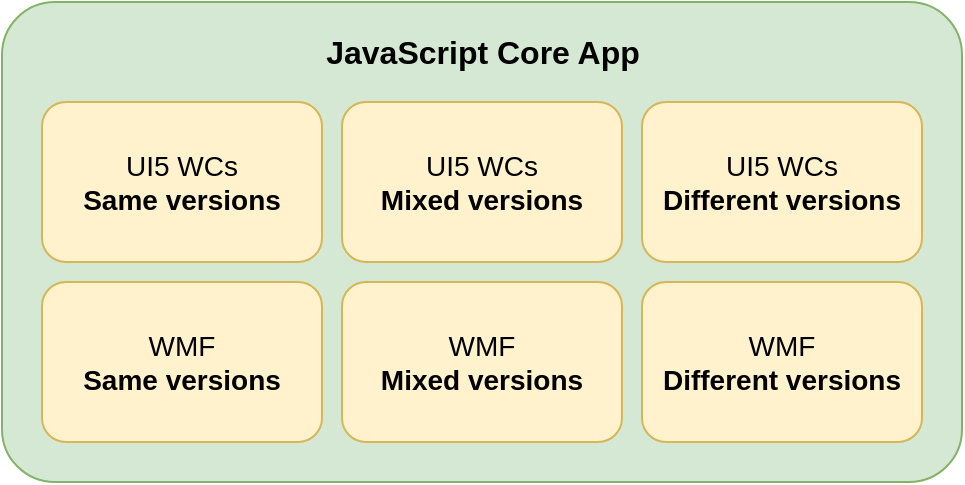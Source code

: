 <mxfile version="17.0.0" type="device"><diagram id="9KSdz3jgCfm3cOLJ9oZE" name="Page-1"><mxGraphModel dx="1186" dy="618" grid="1" gridSize="10" guides="1" tooltips="1" connect="1" arrows="1" fold="1" page="1" pageScale="1" pageWidth="827" pageHeight="1169" math="0" shadow="0"><root><mxCell id="0"/><mxCell id="1" parent="0"/><mxCell id="VfM4pPvuvPATd4OUotuL-1" value="" style="rounded=1;whiteSpace=wrap;html=1;fillColor=#d5e8d4;strokeColor=#82b366;arcSize=11;" parent="1" vertex="1"><mxGeometry x="10" y="10" width="480" height="240" as="geometry"/></mxCell><mxCell id="VfM4pPvuvPATd4OUotuL-13" value="" style="shape=image;verticalLabelPosition=bottom;labelBackgroundColor=default;verticalAlign=top;aspect=fixed;imageAspect=0;image=https://miro.medium.com/max/343/1*NzA_oVQgN-6C6sHAoJD5ow.png;clipPath=inset(0% 0% 31.33% 0%);" parent="1" vertex="1"><mxGeometry x="135" y="20" width="30" height="30" as="geometry"/></mxCell><mxCell id="VfM4pPvuvPATd4OUotuL-14" value="&lt;font style=&quot;font-size: 16px&quot;&gt;&lt;b&gt;JavaScript Core App&lt;br&gt;&lt;/b&gt;&lt;/font&gt;" style="text;html=1;align=center;verticalAlign=middle;resizable=0;points=[];autosize=1;strokeColor=none;fillColor=none;" parent="1" vertex="1"><mxGeometry x="165" y="25" width="170" height="20" as="geometry"/></mxCell><mxCell id="VfM4pPvuvPATd4OUotuL-15" value="" style="group" parent="1" vertex="1" connectable="0"><mxGeometry x="30" y="150" width="140" height="80" as="geometry"/></mxCell><mxCell id="VfM4pPvuvPATd4OUotuL-2" value="&lt;span style=&quot;font-size: 14px&quot;&gt;WMF&lt;br&gt;&lt;/span&gt;&lt;b style=&quot;font-size: 14px&quot;&gt;Same versions&lt;/b&gt;" style="rounded=1;whiteSpace=wrap;html=1;fillColor=#fff2cc;strokeColor=#d6b656;" parent="VfM4pPvuvPATd4OUotuL-15" vertex="1"><mxGeometry width="140" height="80" as="geometry"/></mxCell><mxCell id="VfM4pPvuvPATd4OUotuL-10" value="" style="shape=image;verticalLabelPosition=bottom;labelBackgroundColor=default;verticalAlign=top;aspect=fixed;imageAspect=0;image=https://upload.wikimedia.org/wikipedia/commons/thumb/c/cf/Angular_full_color_logo.svg/2048px-Angular_full_color_logo.svg.png;" parent="VfM4pPvuvPATd4OUotuL-15" vertex="1"><mxGeometry x="5" y="4" width="30" height="30" as="geometry"/></mxCell><mxCell id="VfM4pPvuvPATd4OUotuL-17" value="" style="group" parent="1" vertex="1" connectable="0"><mxGeometry x="180" y="150" width="140" height="80" as="geometry"/></mxCell><mxCell id="VfM4pPvuvPATd4OUotuL-18" value="&lt;span style=&quot;font-size: 14px&quot;&gt;WMF&lt;br&gt;&lt;/span&gt;&lt;b style=&quot;font-size: 14px&quot;&gt;Mixed versions&lt;/b&gt;" style="rounded=1;whiteSpace=wrap;html=1;fillColor=#fff2cc;strokeColor=#d6b656;" parent="VfM4pPvuvPATd4OUotuL-17" vertex="1"><mxGeometry width="140" height="80" as="geometry"/></mxCell><mxCell id="VfM4pPvuvPATd4OUotuL-19" value="" style="shape=image;verticalLabelPosition=bottom;labelBackgroundColor=default;verticalAlign=top;aspect=fixed;imageAspect=0;image=https://upload.wikimedia.org/wikipedia/commons/thumb/c/cf/Angular_full_color_logo.svg/2048px-Angular_full_color_logo.svg.png;" parent="VfM4pPvuvPATd4OUotuL-17" vertex="1"><mxGeometry x="5" y="4" width="30" height="30" as="geometry"/></mxCell><mxCell id="VfM4pPvuvPATd4OUotuL-23" value="" style="group" parent="1" vertex="1" connectable="0"><mxGeometry x="330" y="150" width="140" height="80" as="geometry"/></mxCell><mxCell id="VfM4pPvuvPATd4OUotuL-24" value="&lt;span style=&quot;font-size: 14px&quot;&gt;WMF&lt;br&gt;&lt;/span&gt;&lt;b style=&quot;font-size: 14px&quot;&gt;Different versions&lt;/b&gt;" style="rounded=1;whiteSpace=wrap;html=1;fillColor=#fff2cc;strokeColor=#d6b656;" parent="VfM4pPvuvPATd4OUotuL-23" vertex="1"><mxGeometry width="140" height="80" as="geometry"/></mxCell><mxCell id="VfM4pPvuvPATd4OUotuL-25" value="" style="shape=image;verticalLabelPosition=bottom;labelBackgroundColor=default;verticalAlign=top;aspect=fixed;imageAspect=0;image=https://upload.wikimedia.org/wikipedia/commons/thumb/c/cf/Angular_full_color_logo.svg/2048px-Angular_full_color_logo.svg.png;" parent="VfM4pPvuvPATd4OUotuL-23" vertex="1"><mxGeometry x="5" y="4" width="30" height="30" as="geometry"/></mxCell><mxCell id="VfM4pPvuvPATd4OUotuL-26" value="" style="group" parent="1" vertex="1" connectable="0"><mxGeometry x="30" y="60" width="140" height="80" as="geometry"/></mxCell><mxCell id="VfM4pPvuvPATd4OUotuL-3" value="&lt;span style=&quot;font-size: 14px&quot;&gt;UI5 WCs&lt;br&gt;&lt;b&gt;Same versions&lt;/b&gt;&lt;br&gt;&lt;/span&gt;" style="rounded=1;whiteSpace=wrap;html=1;fillColor=#fff2cc;strokeColor=#d6b656;" parent="VfM4pPvuvPATd4OUotuL-26" vertex="1"><mxGeometry width="140" height="80" as="geometry"/></mxCell><mxCell id="5PdzSMFPh_1siBwfgdlG-35" value="" style="shape=image;verticalLabelPosition=bottom;labelBackgroundColor=default;verticalAlign=top;aspect=fixed;imageAspect=0;image=https://raw.githubusercontent.com/SAP/ui5-webcomponents/master/docs/images/UI5_logo_wide.png;clipPath=inset(9.68% 49.33% 9.68% 17.33%);" vertex="1" parent="VfM4pPvuvPATd4OUotuL-26"><mxGeometry x="4" y="3" width="30" height="30" as="geometry"/></mxCell><mxCell id="5PdzSMFPh_1siBwfgdlG-36" value="" style="group" vertex="1" connectable="0" parent="1"><mxGeometry x="180" y="60" width="140" height="80" as="geometry"/></mxCell><mxCell id="5PdzSMFPh_1siBwfgdlG-37" value="&lt;span style=&quot;font-size: 14px&quot;&gt;UI5 WCs&lt;br&gt;&lt;b&gt;Mixed versions&lt;/b&gt;&lt;br&gt;&lt;/span&gt;" style="rounded=1;whiteSpace=wrap;html=1;fillColor=#fff2cc;strokeColor=#d6b656;" vertex="1" parent="5PdzSMFPh_1siBwfgdlG-36"><mxGeometry width="140" height="80" as="geometry"/></mxCell><mxCell id="5PdzSMFPh_1siBwfgdlG-38" value="" style="shape=image;verticalLabelPosition=bottom;labelBackgroundColor=default;verticalAlign=top;aspect=fixed;imageAspect=0;image=https://raw.githubusercontent.com/SAP/ui5-webcomponents/master/docs/images/UI5_logo_wide.png;clipPath=inset(9.68% 49.33% 9.68% 17.33%);" vertex="1" parent="5PdzSMFPh_1siBwfgdlG-36"><mxGeometry x="4" y="3" width="30" height="30" as="geometry"/></mxCell><mxCell id="5PdzSMFPh_1siBwfgdlG-39" value="" style="group" vertex="1" connectable="0" parent="1"><mxGeometry x="330" y="60" width="140" height="80" as="geometry"/></mxCell><mxCell id="5PdzSMFPh_1siBwfgdlG-40" value="&lt;span style=&quot;font-size: 14px&quot;&gt;UI5 WCs&lt;br&gt;&lt;b&gt;Different versions&lt;/b&gt;&lt;br&gt;&lt;/span&gt;" style="rounded=1;whiteSpace=wrap;html=1;fillColor=#fff2cc;strokeColor=#d6b656;" vertex="1" parent="5PdzSMFPh_1siBwfgdlG-39"><mxGeometry width="140" height="80" as="geometry"/></mxCell><mxCell id="5PdzSMFPh_1siBwfgdlG-41" value="" style="shape=image;verticalLabelPosition=bottom;labelBackgroundColor=default;verticalAlign=top;aspect=fixed;imageAspect=0;image=https://raw.githubusercontent.com/SAP/ui5-webcomponents/master/docs/images/UI5_logo_wide.png;clipPath=inset(9.68% 49.33% 9.68% 17.33%);" vertex="1" parent="5PdzSMFPh_1siBwfgdlG-39"><mxGeometry x="4" y="3" width="30" height="30" as="geometry"/></mxCell></root></mxGraphModel></diagram></mxfile>